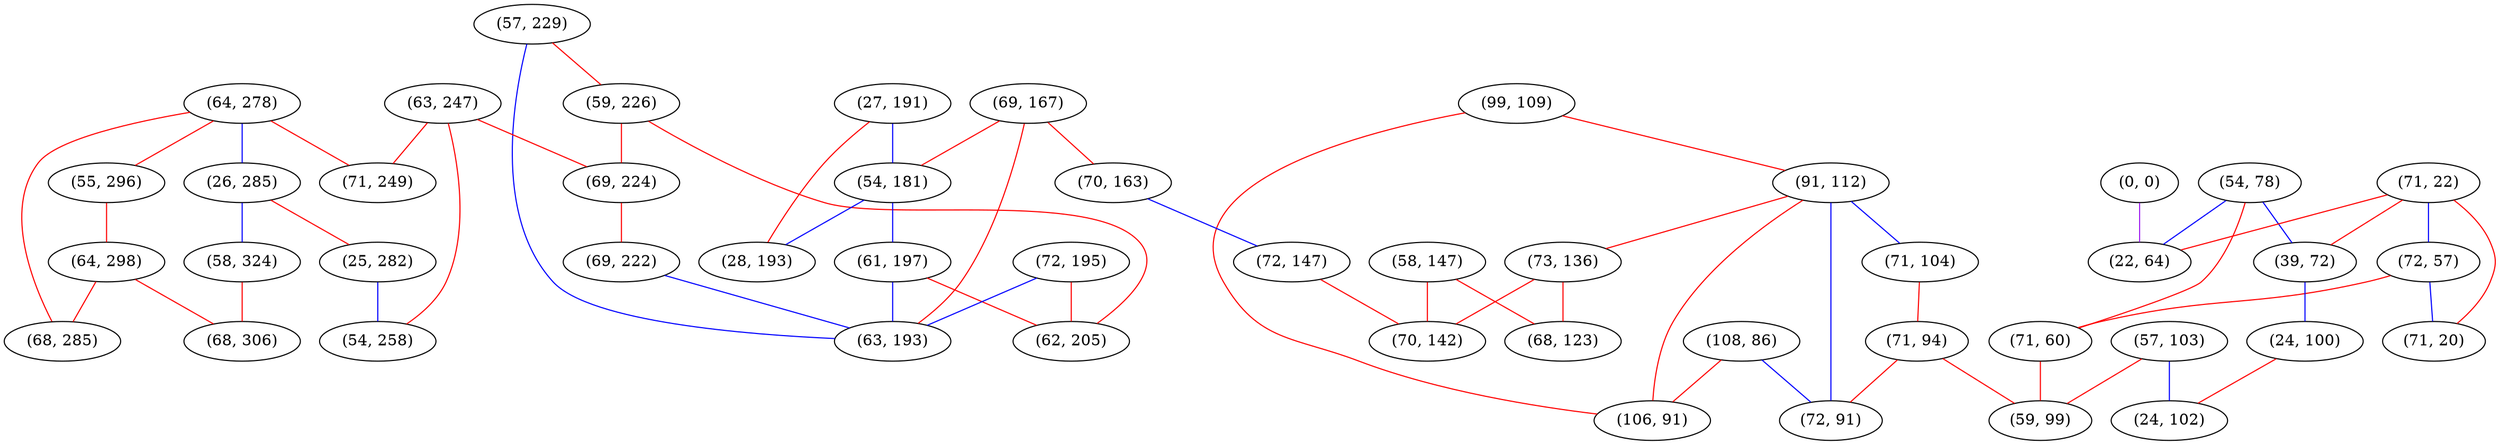 graph "" {
"(64, 278)";
"(99, 109)";
"(57, 229)";
"(69, 167)";
"(55, 296)";
"(59, 226)";
"(54, 78)";
"(91, 112)";
"(0, 0)";
"(63, 247)";
"(69, 224)";
"(71, 22)";
"(58, 147)";
"(22, 64)";
"(72, 57)";
"(39, 72)";
"(26, 285)";
"(24, 100)";
"(25, 282)";
"(64, 298)";
"(27, 191)";
"(69, 222)";
"(54, 181)";
"(58, 324)";
"(68, 285)";
"(54, 258)";
"(73, 136)";
"(57, 103)";
"(70, 163)";
"(72, 147)";
"(28, 193)";
"(71, 60)";
"(71, 104)";
"(61, 197)";
"(70, 142)";
"(71, 20)";
"(72, 195)";
"(24, 102)";
"(68, 123)";
"(71, 249)";
"(71, 94)";
"(108, 86)";
"(68, 306)";
"(106, 91)";
"(72, 91)";
"(59, 99)";
"(62, 205)";
"(63, 193)";
"(64, 278)" -- "(68, 285)"  [color=red, key=0, weight=1];
"(64, 278)" -- "(26, 285)"  [color=blue, key=0, weight=3];
"(64, 278)" -- "(55, 296)"  [color=red, key=0, weight=1];
"(64, 278)" -- "(71, 249)"  [color=red, key=0, weight=1];
"(99, 109)" -- "(91, 112)"  [color=red, key=0, weight=1];
"(99, 109)" -- "(106, 91)"  [color=red, key=0, weight=1];
"(57, 229)" -- "(59, 226)"  [color=red, key=0, weight=1];
"(57, 229)" -- "(63, 193)"  [color=blue, key=0, weight=3];
"(69, 167)" -- "(70, 163)"  [color=red, key=0, weight=1];
"(69, 167)" -- "(54, 181)"  [color=red, key=0, weight=1];
"(69, 167)" -- "(63, 193)"  [color=red, key=0, weight=1];
"(55, 296)" -- "(64, 298)"  [color=red, key=0, weight=1];
"(59, 226)" -- "(62, 205)"  [color=red, key=0, weight=1];
"(59, 226)" -- "(69, 224)"  [color=red, key=0, weight=1];
"(54, 78)" -- "(71, 60)"  [color=red, key=0, weight=1];
"(54, 78)" -- "(39, 72)"  [color=blue, key=0, weight=3];
"(54, 78)" -- "(22, 64)"  [color=blue, key=0, weight=3];
"(91, 112)" -- "(71, 104)"  [color=blue, key=0, weight=3];
"(91, 112)" -- "(73, 136)"  [color=red, key=0, weight=1];
"(91, 112)" -- "(106, 91)"  [color=red, key=0, weight=1];
"(91, 112)" -- "(72, 91)"  [color=blue, key=0, weight=3];
"(0, 0)" -- "(22, 64)"  [color=purple, key=0, weight=4];
"(63, 247)" -- "(54, 258)"  [color=red, key=0, weight=1];
"(63, 247)" -- "(69, 224)"  [color=red, key=0, weight=1];
"(63, 247)" -- "(71, 249)"  [color=red, key=0, weight=1];
"(69, 224)" -- "(69, 222)"  [color=red, key=0, weight=1];
"(71, 22)" -- "(71, 20)"  [color=red, key=0, weight=1];
"(71, 22)" -- "(72, 57)"  [color=blue, key=0, weight=3];
"(71, 22)" -- "(39, 72)"  [color=red, key=0, weight=1];
"(71, 22)" -- "(22, 64)"  [color=red, key=0, weight=1];
"(58, 147)" -- "(68, 123)"  [color=red, key=0, weight=1];
"(58, 147)" -- "(70, 142)"  [color=red, key=0, weight=1];
"(72, 57)" -- "(71, 60)"  [color=red, key=0, weight=1];
"(72, 57)" -- "(71, 20)"  [color=blue, key=0, weight=3];
"(39, 72)" -- "(24, 100)"  [color=blue, key=0, weight=3];
"(26, 285)" -- "(25, 282)"  [color=red, key=0, weight=1];
"(26, 285)" -- "(58, 324)"  [color=blue, key=0, weight=3];
"(24, 100)" -- "(24, 102)"  [color=red, key=0, weight=1];
"(25, 282)" -- "(54, 258)"  [color=blue, key=0, weight=3];
"(64, 298)" -- "(68, 285)"  [color=red, key=0, weight=1];
"(64, 298)" -- "(68, 306)"  [color=red, key=0, weight=1];
"(27, 191)" -- "(28, 193)"  [color=red, key=0, weight=1];
"(27, 191)" -- "(54, 181)"  [color=blue, key=0, weight=3];
"(69, 222)" -- "(63, 193)"  [color=blue, key=0, weight=3];
"(54, 181)" -- "(28, 193)"  [color=blue, key=0, weight=3];
"(54, 181)" -- "(61, 197)"  [color=blue, key=0, weight=3];
"(58, 324)" -- "(68, 306)"  [color=red, key=0, weight=1];
"(73, 136)" -- "(68, 123)"  [color=red, key=0, weight=1];
"(73, 136)" -- "(70, 142)"  [color=red, key=0, weight=1];
"(57, 103)" -- "(24, 102)"  [color=blue, key=0, weight=3];
"(57, 103)" -- "(59, 99)"  [color=red, key=0, weight=1];
"(70, 163)" -- "(72, 147)"  [color=blue, key=0, weight=3];
"(72, 147)" -- "(70, 142)"  [color=red, key=0, weight=1];
"(71, 60)" -- "(59, 99)"  [color=red, key=0, weight=1];
"(71, 104)" -- "(71, 94)"  [color=red, key=0, weight=1];
"(61, 197)" -- "(62, 205)"  [color=red, key=0, weight=1];
"(61, 197)" -- "(63, 193)"  [color=blue, key=0, weight=3];
"(72, 195)" -- "(62, 205)"  [color=red, key=0, weight=1];
"(72, 195)" -- "(63, 193)"  [color=blue, key=0, weight=3];
"(71, 94)" -- "(72, 91)"  [color=red, key=0, weight=1];
"(71, 94)" -- "(59, 99)"  [color=red, key=0, weight=1];
"(108, 86)" -- "(72, 91)"  [color=blue, key=0, weight=3];
"(108, 86)" -- "(106, 91)"  [color=red, key=0, weight=1];
}
